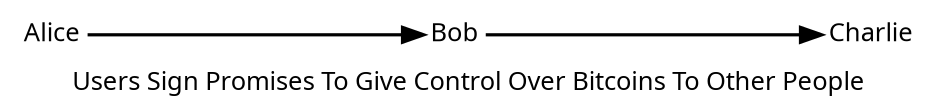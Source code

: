 digraph {

size=6.25;
rankdir=LR;
//splines = ortho;
splines = false;
ranksep = 5.5;
nodesep = 5.5;
fontsize = 30;

edge [ penwidth = 3.75, arrowsize = 2.5, fontname="Sans" ]
node [ penwidth = 1.75, shape = "box", fontname="Sans", shape = "none", fontsize = 30 ]
graph [ penwidth = 0, fontname="Sans" ]

subgraph cluster_top {
    charlie [ label = "Charlie" ];
    //bob0 [ style = "invis" ];
    alice [ label = "Alice" ];
    bob [ label = "Bob" ];
}

//subgraph cluster_bottom {
//}

//{
//edge [ style = "invis" ];
//alice -> a;
//a -> bob;
//c -> bob;
//c -> charlie;
//bob0 -> b;
//}

alice -> bob;
bob -> charlie;



//subgraph cluster_mining {
//    node [ width = 0, height = 0 ];
//    //graph [ penwidth = 3.75 ];
//    //b [ label = "Mining" ];
//    b [ label = "Mining", style = "invis" ];
//    a [ style = "invis" ];
//    c [ style = "invis" ];
//
//
//    //a -> b -> c;
//}


//label = "Users Trust Mining To Validate And Protect Promises"
label = "Users Sign Promises To Give Control Over Bitcoins To Other People"
}
